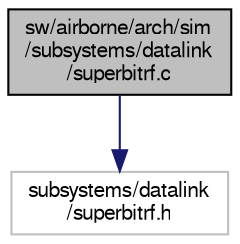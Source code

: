 digraph "sw/airborne/arch/sim/subsystems/datalink/superbitrf.c"
{
  edge [fontname="FreeSans",fontsize="10",labelfontname="FreeSans",labelfontsize="10"];
  node [fontname="FreeSans",fontsize="10",shape=record];
  Node1 [label="sw/airborne/arch/sim\l/subsystems/datalink\l/superbitrf.c",height=0.2,width=0.4,color="black", fillcolor="grey75", style="filled", fontcolor="black"];
  Node1 -> Node2 [color="midnightblue",fontsize="10",style="solid",fontname="FreeSans"];
  Node2 [label="subsystems/datalink\l/superbitrf.h",height=0.2,width=0.4,color="grey75", fillcolor="white", style="filled"];
}

